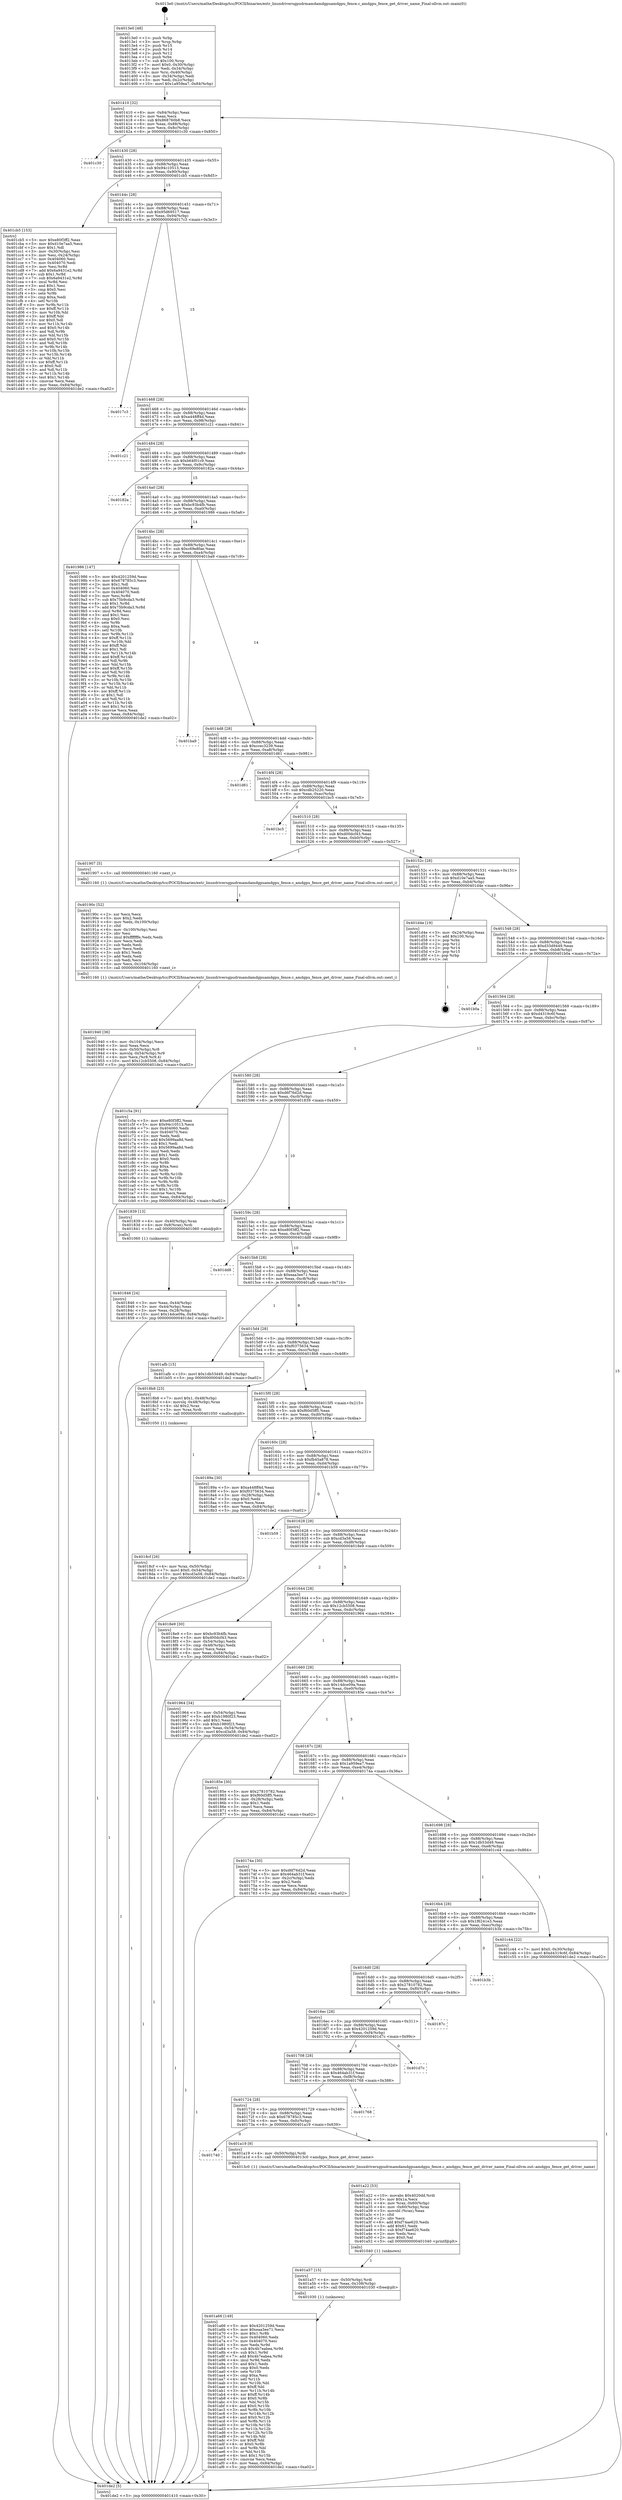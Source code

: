 digraph "0x4013e0" {
  label = "0x4013e0 (/mnt/c/Users/mathe/Desktop/tcc/POCII/binaries/extr_linuxdriversgpudrmamdamdgpuamdgpu_fence.c_amdgpu_fence_get_driver_name_Final-ollvm.out::main(0))"
  labelloc = "t"
  node[shape=record]

  Entry [label="",width=0.3,height=0.3,shape=circle,fillcolor=black,style=filled]
  "0x401410" [label="{
     0x401410 [32]\l
     | [instrs]\l
     &nbsp;&nbsp;0x401410 \<+6\>: mov -0x84(%rbp),%eax\l
     &nbsp;&nbsp;0x401416 \<+2\>: mov %eax,%ecx\l
     &nbsp;&nbsp;0x401418 \<+6\>: sub $0x868760b8,%ecx\l
     &nbsp;&nbsp;0x40141e \<+6\>: mov %eax,-0x88(%rbp)\l
     &nbsp;&nbsp;0x401424 \<+6\>: mov %ecx,-0x8c(%rbp)\l
     &nbsp;&nbsp;0x40142a \<+6\>: je 0000000000401c30 \<main+0x850\>\l
  }"]
  "0x401c30" [label="{
     0x401c30\l
  }", style=dashed]
  "0x401430" [label="{
     0x401430 [28]\l
     | [instrs]\l
     &nbsp;&nbsp;0x401430 \<+5\>: jmp 0000000000401435 \<main+0x55\>\l
     &nbsp;&nbsp;0x401435 \<+6\>: mov -0x88(%rbp),%eax\l
     &nbsp;&nbsp;0x40143b \<+5\>: sub $0x94c10513,%eax\l
     &nbsp;&nbsp;0x401440 \<+6\>: mov %eax,-0x90(%rbp)\l
     &nbsp;&nbsp;0x401446 \<+6\>: je 0000000000401cb5 \<main+0x8d5\>\l
  }"]
  Exit [label="",width=0.3,height=0.3,shape=circle,fillcolor=black,style=filled,peripheries=2]
  "0x401cb5" [label="{
     0x401cb5 [153]\l
     | [instrs]\l
     &nbsp;&nbsp;0x401cb5 \<+5\>: mov $0xe80f3ff2,%eax\l
     &nbsp;&nbsp;0x401cba \<+5\>: mov $0xd10e7aa5,%ecx\l
     &nbsp;&nbsp;0x401cbf \<+2\>: mov $0x1,%dl\l
     &nbsp;&nbsp;0x401cc1 \<+3\>: mov -0x30(%rbp),%esi\l
     &nbsp;&nbsp;0x401cc4 \<+3\>: mov %esi,-0x24(%rbp)\l
     &nbsp;&nbsp;0x401cc7 \<+7\>: mov 0x404060,%esi\l
     &nbsp;&nbsp;0x401cce \<+7\>: mov 0x404070,%edi\l
     &nbsp;&nbsp;0x401cd5 \<+3\>: mov %esi,%r8d\l
     &nbsp;&nbsp;0x401cd8 \<+7\>: add $0x6a9431e2,%r8d\l
     &nbsp;&nbsp;0x401cdf \<+4\>: sub $0x1,%r8d\l
     &nbsp;&nbsp;0x401ce3 \<+7\>: sub $0x6a9431e2,%r8d\l
     &nbsp;&nbsp;0x401cea \<+4\>: imul %r8d,%esi\l
     &nbsp;&nbsp;0x401cee \<+3\>: and $0x1,%esi\l
     &nbsp;&nbsp;0x401cf1 \<+3\>: cmp $0x0,%esi\l
     &nbsp;&nbsp;0x401cf4 \<+4\>: sete %r9b\l
     &nbsp;&nbsp;0x401cf8 \<+3\>: cmp $0xa,%edi\l
     &nbsp;&nbsp;0x401cfb \<+4\>: setl %r10b\l
     &nbsp;&nbsp;0x401cff \<+3\>: mov %r9b,%r11b\l
     &nbsp;&nbsp;0x401d02 \<+4\>: xor $0xff,%r11b\l
     &nbsp;&nbsp;0x401d06 \<+3\>: mov %r10b,%bl\l
     &nbsp;&nbsp;0x401d09 \<+3\>: xor $0xff,%bl\l
     &nbsp;&nbsp;0x401d0c \<+3\>: xor $0x0,%dl\l
     &nbsp;&nbsp;0x401d0f \<+3\>: mov %r11b,%r14b\l
     &nbsp;&nbsp;0x401d12 \<+4\>: and $0x0,%r14b\l
     &nbsp;&nbsp;0x401d16 \<+3\>: and %dl,%r9b\l
     &nbsp;&nbsp;0x401d19 \<+3\>: mov %bl,%r15b\l
     &nbsp;&nbsp;0x401d1c \<+4\>: and $0x0,%r15b\l
     &nbsp;&nbsp;0x401d20 \<+3\>: and %dl,%r10b\l
     &nbsp;&nbsp;0x401d23 \<+3\>: or %r9b,%r14b\l
     &nbsp;&nbsp;0x401d26 \<+3\>: or %r10b,%r15b\l
     &nbsp;&nbsp;0x401d29 \<+3\>: xor %r15b,%r14b\l
     &nbsp;&nbsp;0x401d2c \<+3\>: or %bl,%r11b\l
     &nbsp;&nbsp;0x401d2f \<+4\>: xor $0xff,%r11b\l
     &nbsp;&nbsp;0x401d33 \<+3\>: or $0x0,%dl\l
     &nbsp;&nbsp;0x401d36 \<+3\>: and %dl,%r11b\l
     &nbsp;&nbsp;0x401d39 \<+3\>: or %r11b,%r14b\l
     &nbsp;&nbsp;0x401d3c \<+4\>: test $0x1,%r14b\l
     &nbsp;&nbsp;0x401d40 \<+3\>: cmovne %ecx,%eax\l
     &nbsp;&nbsp;0x401d43 \<+6\>: mov %eax,-0x84(%rbp)\l
     &nbsp;&nbsp;0x401d49 \<+5\>: jmp 0000000000401de2 \<main+0xa02\>\l
  }"]
  "0x40144c" [label="{
     0x40144c [28]\l
     | [instrs]\l
     &nbsp;&nbsp;0x40144c \<+5\>: jmp 0000000000401451 \<main+0x71\>\l
     &nbsp;&nbsp;0x401451 \<+6\>: mov -0x88(%rbp),%eax\l
     &nbsp;&nbsp;0x401457 \<+5\>: sub $0x95d69517,%eax\l
     &nbsp;&nbsp;0x40145c \<+6\>: mov %eax,-0x94(%rbp)\l
     &nbsp;&nbsp;0x401462 \<+6\>: je 00000000004017c3 \<main+0x3e3\>\l
  }"]
  "0x401a66" [label="{
     0x401a66 [149]\l
     | [instrs]\l
     &nbsp;&nbsp;0x401a66 \<+5\>: mov $0x4201259d,%eax\l
     &nbsp;&nbsp;0x401a6b \<+5\>: mov $0xeaa3ee71,%ecx\l
     &nbsp;&nbsp;0x401a70 \<+3\>: mov $0x1,%r8b\l
     &nbsp;&nbsp;0x401a73 \<+7\>: mov 0x404060,%edx\l
     &nbsp;&nbsp;0x401a7a \<+7\>: mov 0x404070,%esi\l
     &nbsp;&nbsp;0x401a81 \<+3\>: mov %edx,%r9d\l
     &nbsp;&nbsp;0x401a84 \<+7\>: sub $0x4b7eabea,%r9d\l
     &nbsp;&nbsp;0x401a8b \<+4\>: sub $0x1,%r9d\l
     &nbsp;&nbsp;0x401a8f \<+7\>: add $0x4b7eabea,%r9d\l
     &nbsp;&nbsp;0x401a96 \<+4\>: imul %r9d,%edx\l
     &nbsp;&nbsp;0x401a9a \<+3\>: and $0x1,%edx\l
     &nbsp;&nbsp;0x401a9d \<+3\>: cmp $0x0,%edx\l
     &nbsp;&nbsp;0x401aa0 \<+4\>: sete %r10b\l
     &nbsp;&nbsp;0x401aa4 \<+3\>: cmp $0xa,%esi\l
     &nbsp;&nbsp;0x401aa7 \<+4\>: setl %r11b\l
     &nbsp;&nbsp;0x401aab \<+3\>: mov %r10b,%bl\l
     &nbsp;&nbsp;0x401aae \<+3\>: xor $0xff,%bl\l
     &nbsp;&nbsp;0x401ab1 \<+3\>: mov %r11b,%r14b\l
     &nbsp;&nbsp;0x401ab4 \<+4\>: xor $0xff,%r14b\l
     &nbsp;&nbsp;0x401ab8 \<+4\>: xor $0x0,%r8b\l
     &nbsp;&nbsp;0x401abc \<+3\>: mov %bl,%r15b\l
     &nbsp;&nbsp;0x401abf \<+4\>: and $0x0,%r15b\l
     &nbsp;&nbsp;0x401ac3 \<+3\>: and %r8b,%r10b\l
     &nbsp;&nbsp;0x401ac6 \<+3\>: mov %r14b,%r12b\l
     &nbsp;&nbsp;0x401ac9 \<+4\>: and $0x0,%r12b\l
     &nbsp;&nbsp;0x401acd \<+3\>: and %r8b,%r11b\l
     &nbsp;&nbsp;0x401ad0 \<+3\>: or %r10b,%r15b\l
     &nbsp;&nbsp;0x401ad3 \<+3\>: or %r11b,%r12b\l
     &nbsp;&nbsp;0x401ad6 \<+3\>: xor %r12b,%r15b\l
     &nbsp;&nbsp;0x401ad9 \<+3\>: or %r14b,%bl\l
     &nbsp;&nbsp;0x401adc \<+3\>: xor $0xff,%bl\l
     &nbsp;&nbsp;0x401adf \<+4\>: or $0x0,%r8b\l
     &nbsp;&nbsp;0x401ae3 \<+3\>: and %r8b,%bl\l
     &nbsp;&nbsp;0x401ae6 \<+3\>: or %bl,%r15b\l
     &nbsp;&nbsp;0x401ae9 \<+4\>: test $0x1,%r15b\l
     &nbsp;&nbsp;0x401aed \<+3\>: cmovne %ecx,%eax\l
     &nbsp;&nbsp;0x401af0 \<+6\>: mov %eax,-0x84(%rbp)\l
     &nbsp;&nbsp;0x401af6 \<+5\>: jmp 0000000000401de2 \<main+0xa02\>\l
  }"]
  "0x4017c3" [label="{
     0x4017c3\l
  }", style=dashed]
  "0x401468" [label="{
     0x401468 [28]\l
     | [instrs]\l
     &nbsp;&nbsp;0x401468 \<+5\>: jmp 000000000040146d \<main+0x8d\>\l
     &nbsp;&nbsp;0x40146d \<+6\>: mov -0x88(%rbp),%eax\l
     &nbsp;&nbsp;0x401473 \<+5\>: sub $0xa448ff4d,%eax\l
     &nbsp;&nbsp;0x401478 \<+6\>: mov %eax,-0x98(%rbp)\l
     &nbsp;&nbsp;0x40147e \<+6\>: je 0000000000401c21 \<main+0x841\>\l
  }"]
  "0x401a57" [label="{
     0x401a57 [15]\l
     | [instrs]\l
     &nbsp;&nbsp;0x401a57 \<+4\>: mov -0x50(%rbp),%rdi\l
     &nbsp;&nbsp;0x401a5b \<+6\>: mov %eax,-0x108(%rbp)\l
     &nbsp;&nbsp;0x401a61 \<+5\>: call 0000000000401030 \<free@plt\>\l
     | [calls]\l
     &nbsp;&nbsp;0x401030 \{1\} (unknown)\l
  }"]
  "0x401c21" [label="{
     0x401c21\l
  }", style=dashed]
  "0x401484" [label="{
     0x401484 [28]\l
     | [instrs]\l
     &nbsp;&nbsp;0x401484 \<+5\>: jmp 0000000000401489 \<main+0xa9\>\l
     &nbsp;&nbsp;0x401489 \<+6\>: mov -0x88(%rbp),%eax\l
     &nbsp;&nbsp;0x40148f \<+5\>: sub $0xb64f01c9,%eax\l
     &nbsp;&nbsp;0x401494 \<+6\>: mov %eax,-0x9c(%rbp)\l
     &nbsp;&nbsp;0x40149a \<+6\>: je 000000000040182a \<main+0x44a\>\l
  }"]
  "0x401a22" [label="{
     0x401a22 [53]\l
     | [instrs]\l
     &nbsp;&nbsp;0x401a22 \<+10\>: movabs $0x4020dd,%rdi\l
     &nbsp;&nbsp;0x401a2c \<+5\>: mov $0x1a,%ecx\l
     &nbsp;&nbsp;0x401a31 \<+4\>: mov %rax,-0x60(%rbp)\l
     &nbsp;&nbsp;0x401a35 \<+4\>: mov -0x60(%rbp),%rax\l
     &nbsp;&nbsp;0x401a39 \<+3\>: movsbl (%rax),%eax\l
     &nbsp;&nbsp;0x401a3c \<+1\>: cltd\l
     &nbsp;&nbsp;0x401a3d \<+2\>: idiv %ecx\l
     &nbsp;&nbsp;0x401a3f \<+6\>: add $0xf74ae620,%edx\l
     &nbsp;&nbsp;0x401a45 \<+3\>: add $0x61,%edx\l
     &nbsp;&nbsp;0x401a48 \<+6\>: sub $0xf74ae620,%edx\l
     &nbsp;&nbsp;0x401a4e \<+2\>: mov %edx,%esi\l
     &nbsp;&nbsp;0x401a50 \<+2\>: mov $0x0,%al\l
     &nbsp;&nbsp;0x401a52 \<+5\>: call 0000000000401040 \<printf@plt\>\l
     | [calls]\l
     &nbsp;&nbsp;0x401040 \{1\} (unknown)\l
  }"]
  "0x40182a" [label="{
     0x40182a\l
  }", style=dashed]
  "0x4014a0" [label="{
     0x4014a0 [28]\l
     | [instrs]\l
     &nbsp;&nbsp;0x4014a0 \<+5\>: jmp 00000000004014a5 \<main+0xc5\>\l
     &nbsp;&nbsp;0x4014a5 \<+6\>: mov -0x88(%rbp),%eax\l
     &nbsp;&nbsp;0x4014ab \<+5\>: sub $0xbc93b4fb,%eax\l
     &nbsp;&nbsp;0x4014b0 \<+6\>: mov %eax,-0xa0(%rbp)\l
     &nbsp;&nbsp;0x4014b6 \<+6\>: je 0000000000401986 \<main+0x5a6\>\l
  }"]
  "0x401740" [label="{
     0x401740\l
  }", style=dashed]
  "0x401986" [label="{
     0x401986 [147]\l
     | [instrs]\l
     &nbsp;&nbsp;0x401986 \<+5\>: mov $0x4201259d,%eax\l
     &nbsp;&nbsp;0x40198b \<+5\>: mov $0x678785c3,%ecx\l
     &nbsp;&nbsp;0x401990 \<+2\>: mov $0x1,%dl\l
     &nbsp;&nbsp;0x401992 \<+7\>: mov 0x404060,%esi\l
     &nbsp;&nbsp;0x401999 \<+7\>: mov 0x404070,%edi\l
     &nbsp;&nbsp;0x4019a0 \<+3\>: mov %esi,%r8d\l
     &nbsp;&nbsp;0x4019a3 \<+7\>: sub $0x75b9cda3,%r8d\l
     &nbsp;&nbsp;0x4019aa \<+4\>: sub $0x1,%r8d\l
     &nbsp;&nbsp;0x4019ae \<+7\>: add $0x75b9cda3,%r8d\l
     &nbsp;&nbsp;0x4019b5 \<+4\>: imul %r8d,%esi\l
     &nbsp;&nbsp;0x4019b9 \<+3\>: and $0x1,%esi\l
     &nbsp;&nbsp;0x4019bc \<+3\>: cmp $0x0,%esi\l
     &nbsp;&nbsp;0x4019bf \<+4\>: sete %r9b\l
     &nbsp;&nbsp;0x4019c3 \<+3\>: cmp $0xa,%edi\l
     &nbsp;&nbsp;0x4019c6 \<+4\>: setl %r10b\l
     &nbsp;&nbsp;0x4019ca \<+3\>: mov %r9b,%r11b\l
     &nbsp;&nbsp;0x4019cd \<+4\>: xor $0xff,%r11b\l
     &nbsp;&nbsp;0x4019d1 \<+3\>: mov %r10b,%bl\l
     &nbsp;&nbsp;0x4019d4 \<+3\>: xor $0xff,%bl\l
     &nbsp;&nbsp;0x4019d7 \<+3\>: xor $0x1,%dl\l
     &nbsp;&nbsp;0x4019da \<+3\>: mov %r11b,%r14b\l
     &nbsp;&nbsp;0x4019dd \<+4\>: and $0xff,%r14b\l
     &nbsp;&nbsp;0x4019e1 \<+3\>: and %dl,%r9b\l
     &nbsp;&nbsp;0x4019e4 \<+3\>: mov %bl,%r15b\l
     &nbsp;&nbsp;0x4019e7 \<+4\>: and $0xff,%r15b\l
     &nbsp;&nbsp;0x4019eb \<+3\>: and %dl,%r10b\l
     &nbsp;&nbsp;0x4019ee \<+3\>: or %r9b,%r14b\l
     &nbsp;&nbsp;0x4019f1 \<+3\>: or %r10b,%r15b\l
     &nbsp;&nbsp;0x4019f4 \<+3\>: xor %r15b,%r14b\l
     &nbsp;&nbsp;0x4019f7 \<+3\>: or %bl,%r11b\l
     &nbsp;&nbsp;0x4019fa \<+4\>: xor $0xff,%r11b\l
     &nbsp;&nbsp;0x4019fe \<+3\>: or $0x1,%dl\l
     &nbsp;&nbsp;0x401a01 \<+3\>: and %dl,%r11b\l
     &nbsp;&nbsp;0x401a04 \<+3\>: or %r11b,%r14b\l
     &nbsp;&nbsp;0x401a07 \<+4\>: test $0x1,%r14b\l
     &nbsp;&nbsp;0x401a0b \<+3\>: cmovne %ecx,%eax\l
     &nbsp;&nbsp;0x401a0e \<+6\>: mov %eax,-0x84(%rbp)\l
     &nbsp;&nbsp;0x401a14 \<+5\>: jmp 0000000000401de2 \<main+0xa02\>\l
  }"]
  "0x4014bc" [label="{
     0x4014bc [28]\l
     | [instrs]\l
     &nbsp;&nbsp;0x4014bc \<+5\>: jmp 00000000004014c1 \<main+0xe1\>\l
     &nbsp;&nbsp;0x4014c1 \<+6\>: mov -0x88(%rbp),%eax\l
     &nbsp;&nbsp;0x4014c7 \<+5\>: sub $0xc69e8fae,%eax\l
     &nbsp;&nbsp;0x4014cc \<+6\>: mov %eax,-0xa4(%rbp)\l
     &nbsp;&nbsp;0x4014d2 \<+6\>: je 0000000000401ba9 \<main+0x7c9\>\l
  }"]
  "0x401a19" [label="{
     0x401a19 [9]\l
     | [instrs]\l
     &nbsp;&nbsp;0x401a19 \<+4\>: mov -0x50(%rbp),%rdi\l
     &nbsp;&nbsp;0x401a1d \<+5\>: call 00000000004013c0 \<amdgpu_fence_get_driver_name\>\l
     | [calls]\l
     &nbsp;&nbsp;0x4013c0 \{1\} (/mnt/c/Users/mathe/Desktop/tcc/POCII/binaries/extr_linuxdriversgpudrmamdamdgpuamdgpu_fence.c_amdgpu_fence_get_driver_name_Final-ollvm.out::amdgpu_fence_get_driver_name)\l
  }"]
  "0x401ba9" [label="{
     0x401ba9\l
  }", style=dashed]
  "0x4014d8" [label="{
     0x4014d8 [28]\l
     | [instrs]\l
     &nbsp;&nbsp;0x4014d8 \<+5\>: jmp 00000000004014dd \<main+0xfd\>\l
     &nbsp;&nbsp;0x4014dd \<+6\>: mov -0x88(%rbp),%eax\l
     &nbsp;&nbsp;0x4014e3 \<+5\>: sub $0xccec3239,%eax\l
     &nbsp;&nbsp;0x4014e8 \<+6\>: mov %eax,-0xa8(%rbp)\l
     &nbsp;&nbsp;0x4014ee \<+6\>: je 0000000000401d61 \<main+0x981\>\l
  }"]
  "0x401724" [label="{
     0x401724 [28]\l
     | [instrs]\l
     &nbsp;&nbsp;0x401724 \<+5\>: jmp 0000000000401729 \<main+0x349\>\l
     &nbsp;&nbsp;0x401729 \<+6\>: mov -0x88(%rbp),%eax\l
     &nbsp;&nbsp;0x40172f \<+5\>: sub $0x678785c3,%eax\l
     &nbsp;&nbsp;0x401734 \<+6\>: mov %eax,-0xfc(%rbp)\l
     &nbsp;&nbsp;0x40173a \<+6\>: je 0000000000401a19 \<main+0x639\>\l
  }"]
  "0x401d61" [label="{
     0x401d61\l
  }", style=dashed]
  "0x4014f4" [label="{
     0x4014f4 [28]\l
     | [instrs]\l
     &nbsp;&nbsp;0x4014f4 \<+5\>: jmp 00000000004014f9 \<main+0x119\>\l
     &nbsp;&nbsp;0x4014f9 \<+6\>: mov -0x88(%rbp),%eax\l
     &nbsp;&nbsp;0x4014ff \<+5\>: sub $0xcdb25220,%eax\l
     &nbsp;&nbsp;0x401504 \<+6\>: mov %eax,-0xac(%rbp)\l
     &nbsp;&nbsp;0x40150a \<+6\>: je 0000000000401bc5 \<main+0x7e5\>\l
  }"]
  "0x401768" [label="{
     0x401768\l
  }", style=dashed]
  "0x401bc5" [label="{
     0x401bc5\l
  }", style=dashed]
  "0x401510" [label="{
     0x401510 [28]\l
     | [instrs]\l
     &nbsp;&nbsp;0x401510 \<+5\>: jmp 0000000000401515 \<main+0x135\>\l
     &nbsp;&nbsp;0x401515 \<+6\>: mov -0x88(%rbp),%eax\l
     &nbsp;&nbsp;0x40151b \<+5\>: sub $0xd00dcf43,%eax\l
     &nbsp;&nbsp;0x401520 \<+6\>: mov %eax,-0xb0(%rbp)\l
     &nbsp;&nbsp;0x401526 \<+6\>: je 0000000000401907 \<main+0x527\>\l
  }"]
  "0x401708" [label="{
     0x401708 [28]\l
     | [instrs]\l
     &nbsp;&nbsp;0x401708 \<+5\>: jmp 000000000040170d \<main+0x32d\>\l
     &nbsp;&nbsp;0x40170d \<+6\>: mov -0x88(%rbp),%eax\l
     &nbsp;&nbsp;0x401713 \<+5\>: sub $0x464ab31f,%eax\l
     &nbsp;&nbsp;0x401718 \<+6\>: mov %eax,-0xf8(%rbp)\l
     &nbsp;&nbsp;0x40171e \<+6\>: je 0000000000401768 \<main+0x388\>\l
  }"]
  "0x401907" [label="{
     0x401907 [5]\l
     | [instrs]\l
     &nbsp;&nbsp;0x401907 \<+5\>: call 0000000000401160 \<next_i\>\l
     | [calls]\l
     &nbsp;&nbsp;0x401160 \{1\} (/mnt/c/Users/mathe/Desktop/tcc/POCII/binaries/extr_linuxdriversgpudrmamdamdgpuamdgpu_fence.c_amdgpu_fence_get_driver_name_Final-ollvm.out::next_i)\l
  }"]
  "0x40152c" [label="{
     0x40152c [28]\l
     | [instrs]\l
     &nbsp;&nbsp;0x40152c \<+5\>: jmp 0000000000401531 \<main+0x151\>\l
     &nbsp;&nbsp;0x401531 \<+6\>: mov -0x88(%rbp),%eax\l
     &nbsp;&nbsp;0x401537 \<+5\>: sub $0xd10e7aa5,%eax\l
     &nbsp;&nbsp;0x40153c \<+6\>: mov %eax,-0xb4(%rbp)\l
     &nbsp;&nbsp;0x401542 \<+6\>: je 0000000000401d4e \<main+0x96e\>\l
  }"]
  "0x401d7c" [label="{
     0x401d7c\l
  }", style=dashed]
  "0x401d4e" [label="{
     0x401d4e [19]\l
     | [instrs]\l
     &nbsp;&nbsp;0x401d4e \<+3\>: mov -0x24(%rbp),%eax\l
     &nbsp;&nbsp;0x401d51 \<+7\>: add $0x100,%rsp\l
     &nbsp;&nbsp;0x401d58 \<+1\>: pop %rbx\l
     &nbsp;&nbsp;0x401d59 \<+2\>: pop %r12\l
     &nbsp;&nbsp;0x401d5b \<+2\>: pop %r14\l
     &nbsp;&nbsp;0x401d5d \<+2\>: pop %r15\l
     &nbsp;&nbsp;0x401d5f \<+1\>: pop %rbp\l
     &nbsp;&nbsp;0x401d60 \<+1\>: ret\l
  }"]
  "0x401548" [label="{
     0x401548 [28]\l
     | [instrs]\l
     &nbsp;&nbsp;0x401548 \<+5\>: jmp 000000000040154d \<main+0x16d\>\l
     &nbsp;&nbsp;0x40154d \<+6\>: mov -0x88(%rbp),%eax\l
     &nbsp;&nbsp;0x401553 \<+5\>: sub $0xd33d9449,%eax\l
     &nbsp;&nbsp;0x401558 \<+6\>: mov %eax,-0xb8(%rbp)\l
     &nbsp;&nbsp;0x40155e \<+6\>: je 0000000000401b0a \<main+0x72a\>\l
  }"]
  "0x4016ec" [label="{
     0x4016ec [28]\l
     | [instrs]\l
     &nbsp;&nbsp;0x4016ec \<+5\>: jmp 00000000004016f1 \<main+0x311\>\l
     &nbsp;&nbsp;0x4016f1 \<+6\>: mov -0x88(%rbp),%eax\l
     &nbsp;&nbsp;0x4016f7 \<+5\>: sub $0x4201259d,%eax\l
     &nbsp;&nbsp;0x4016fc \<+6\>: mov %eax,-0xf4(%rbp)\l
     &nbsp;&nbsp;0x401702 \<+6\>: je 0000000000401d7c \<main+0x99c\>\l
  }"]
  "0x401b0a" [label="{
     0x401b0a\l
  }", style=dashed]
  "0x401564" [label="{
     0x401564 [28]\l
     | [instrs]\l
     &nbsp;&nbsp;0x401564 \<+5\>: jmp 0000000000401569 \<main+0x189\>\l
     &nbsp;&nbsp;0x401569 \<+6\>: mov -0x88(%rbp),%eax\l
     &nbsp;&nbsp;0x40156f \<+5\>: sub $0xd4319c6f,%eax\l
     &nbsp;&nbsp;0x401574 \<+6\>: mov %eax,-0xbc(%rbp)\l
     &nbsp;&nbsp;0x40157a \<+6\>: je 0000000000401c5a \<main+0x87a\>\l
  }"]
  "0x40187c" [label="{
     0x40187c\l
  }", style=dashed]
  "0x401c5a" [label="{
     0x401c5a [91]\l
     | [instrs]\l
     &nbsp;&nbsp;0x401c5a \<+5\>: mov $0xe80f3ff2,%eax\l
     &nbsp;&nbsp;0x401c5f \<+5\>: mov $0x94c10513,%ecx\l
     &nbsp;&nbsp;0x401c64 \<+7\>: mov 0x404060,%edx\l
     &nbsp;&nbsp;0x401c6b \<+7\>: mov 0x404070,%esi\l
     &nbsp;&nbsp;0x401c72 \<+2\>: mov %edx,%edi\l
     &nbsp;&nbsp;0x401c74 \<+6\>: add $0x5699aa8d,%edi\l
     &nbsp;&nbsp;0x401c7a \<+3\>: sub $0x1,%edi\l
     &nbsp;&nbsp;0x401c7d \<+6\>: sub $0x5699aa8d,%edi\l
     &nbsp;&nbsp;0x401c83 \<+3\>: imul %edi,%edx\l
     &nbsp;&nbsp;0x401c86 \<+3\>: and $0x1,%edx\l
     &nbsp;&nbsp;0x401c89 \<+3\>: cmp $0x0,%edx\l
     &nbsp;&nbsp;0x401c8c \<+4\>: sete %r8b\l
     &nbsp;&nbsp;0x401c90 \<+3\>: cmp $0xa,%esi\l
     &nbsp;&nbsp;0x401c93 \<+4\>: setl %r9b\l
     &nbsp;&nbsp;0x401c97 \<+3\>: mov %r8b,%r10b\l
     &nbsp;&nbsp;0x401c9a \<+3\>: and %r9b,%r10b\l
     &nbsp;&nbsp;0x401c9d \<+3\>: xor %r9b,%r8b\l
     &nbsp;&nbsp;0x401ca0 \<+3\>: or %r8b,%r10b\l
     &nbsp;&nbsp;0x401ca3 \<+4\>: test $0x1,%r10b\l
     &nbsp;&nbsp;0x401ca7 \<+3\>: cmovne %ecx,%eax\l
     &nbsp;&nbsp;0x401caa \<+6\>: mov %eax,-0x84(%rbp)\l
     &nbsp;&nbsp;0x401cb0 \<+5\>: jmp 0000000000401de2 \<main+0xa02\>\l
  }"]
  "0x401580" [label="{
     0x401580 [28]\l
     | [instrs]\l
     &nbsp;&nbsp;0x401580 \<+5\>: jmp 0000000000401585 \<main+0x1a5\>\l
     &nbsp;&nbsp;0x401585 \<+6\>: mov -0x88(%rbp),%eax\l
     &nbsp;&nbsp;0x40158b \<+5\>: sub $0xd6f76d2d,%eax\l
     &nbsp;&nbsp;0x401590 \<+6\>: mov %eax,-0xc0(%rbp)\l
     &nbsp;&nbsp;0x401596 \<+6\>: je 0000000000401839 \<main+0x459\>\l
  }"]
  "0x4016d0" [label="{
     0x4016d0 [28]\l
     | [instrs]\l
     &nbsp;&nbsp;0x4016d0 \<+5\>: jmp 00000000004016d5 \<main+0x2f5\>\l
     &nbsp;&nbsp;0x4016d5 \<+6\>: mov -0x88(%rbp),%eax\l
     &nbsp;&nbsp;0x4016db \<+5\>: sub $0x27810782,%eax\l
     &nbsp;&nbsp;0x4016e0 \<+6\>: mov %eax,-0xf0(%rbp)\l
     &nbsp;&nbsp;0x4016e6 \<+6\>: je 000000000040187c \<main+0x49c\>\l
  }"]
  "0x401839" [label="{
     0x401839 [13]\l
     | [instrs]\l
     &nbsp;&nbsp;0x401839 \<+4\>: mov -0x40(%rbp),%rax\l
     &nbsp;&nbsp;0x40183d \<+4\>: mov 0x8(%rax),%rdi\l
     &nbsp;&nbsp;0x401841 \<+5\>: call 0000000000401060 \<atoi@plt\>\l
     | [calls]\l
     &nbsp;&nbsp;0x401060 \{1\} (unknown)\l
  }"]
  "0x40159c" [label="{
     0x40159c [28]\l
     | [instrs]\l
     &nbsp;&nbsp;0x40159c \<+5\>: jmp 00000000004015a1 \<main+0x1c1\>\l
     &nbsp;&nbsp;0x4015a1 \<+6\>: mov -0x88(%rbp),%eax\l
     &nbsp;&nbsp;0x4015a7 \<+5\>: sub $0xe80f3ff2,%eax\l
     &nbsp;&nbsp;0x4015ac \<+6\>: mov %eax,-0xc4(%rbp)\l
     &nbsp;&nbsp;0x4015b2 \<+6\>: je 0000000000401dd8 \<main+0x9f8\>\l
  }"]
  "0x401b3b" [label="{
     0x401b3b\l
  }", style=dashed]
  "0x401dd8" [label="{
     0x401dd8\l
  }", style=dashed]
  "0x4015b8" [label="{
     0x4015b8 [28]\l
     | [instrs]\l
     &nbsp;&nbsp;0x4015b8 \<+5\>: jmp 00000000004015bd \<main+0x1dd\>\l
     &nbsp;&nbsp;0x4015bd \<+6\>: mov -0x88(%rbp),%eax\l
     &nbsp;&nbsp;0x4015c3 \<+5\>: sub $0xeaa3ee71,%eax\l
     &nbsp;&nbsp;0x4015c8 \<+6\>: mov %eax,-0xc8(%rbp)\l
     &nbsp;&nbsp;0x4015ce \<+6\>: je 0000000000401afb \<main+0x71b\>\l
  }"]
  "0x4016b4" [label="{
     0x4016b4 [28]\l
     | [instrs]\l
     &nbsp;&nbsp;0x4016b4 \<+5\>: jmp 00000000004016b9 \<main+0x2d9\>\l
     &nbsp;&nbsp;0x4016b9 \<+6\>: mov -0x88(%rbp),%eax\l
     &nbsp;&nbsp;0x4016bf \<+5\>: sub $0x1f6241e3,%eax\l
     &nbsp;&nbsp;0x4016c4 \<+6\>: mov %eax,-0xec(%rbp)\l
     &nbsp;&nbsp;0x4016ca \<+6\>: je 0000000000401b3b \<main+0x75b\>\l
  }"]
  "0x401afb" [label="{
     0x401afb [15]\l
     | [instrs]\l
     &nbsp;&nbsp;0x401afb \<+10\>: movl $0x1db53d49,-0x84(%rbp)\l
     &nbsp;&nbsp;0x401b05 \<+5\>: jmp 0000000000401de2 \<main+0xa02\>\l
  }"]
  "0x4015d4" [label="{
     0x4015d4 [28]\l
     | [instrs]\l
     &nbsp;&nbsp;0x4015d4 \<+5\>: jmp 00000000004015d9 \<main+0x1f9\>\l
     &nbsp;&nbsp;0x4015d9 \<+6\>: mov -0x88(%rbp),%eax\l
     &nbsp;&nbsp;0x4015df \<+5\>: sub $0xf0375634,%eax\l
     &nbsp;&nbsp;0x4015e4 \<+6\>: mov %eax,-0xcc(%rbp)\l
     &nbsp;&nbsp;0x4015ea \<+6\>: je 00000000004018b8 \<main+0x4d8\>\l
  }"]
  "0x401c44" [label="{
     0x401c44 [22]\l
     | [instrs]\l
     &nbsp;&nbsp;0x401c44 \<+7\>: movl $0x0,-0x30(%rbp)\l
     &nbsp;&nbsp;0x401c4b \<+10\>: movl $0xd4319c6f,-0x84(%rbp)\l
     &nbsp;&nbsp;0x401c55 \<+5\>: jmp 0000000000401de2 \<main+0xa02\>\l
  }"]
  "0x4018b8" [label="{
     0x4018b8 [23]\l
     | [instrs]\l
     &nbsp;&nbsp;0x4018b8 \<+7\>: movl $0x1,-0x48(%rbp)\l
     &nbsp;&nbsp;0x4018bf \<+4\>: movslq -0x48(%rbp),%rax\l
     &nbsp;&nbsp;0x4018c3 \<+4\>: shl $0x2,%rax\l
     &nbsp;&nbsp;0x4018c7 \<+3\>: mov %rax,%rdi\l
     &nbsp;&nbsp;0x4018ca \<+5\>: call 0000000000401050 \<malloc@plt\>\l
     | [calls]\l
     &nbsp;&nbsp;0x401050 \{1\} (unknown)\l
  }"]
  "0x4015f0" [label="{
     0x4015f0 [28]\l
     | [instrs]\l
     &nbsp;&nbsp;0x4015f0 \<+5\>: jmp 00000000004015f5 \<main+0x215\>\l
     &nbsp;&nbsp;0x4015f5 \<+6\>: mov -0x88(%rbp),%eax\l
     &nbsp;&nbsp;0x4015fb \<+5\>: sub $0xf60d5ff5,%eax\l
     &nbsp;&nbsp;0x401600 \<+6\>: mov %eax,-0xd0(%rbp)\l
     &nbsp;&nbsp;0x401606 \<+6\>: je 000000000040189a \<main+0x4ba\>\l
  }"]
  "0x401940" [label="{
     0x401940 [36]\l
     | [instrs]\l
     &nbsp;&nbsp;0x401940 \<+6\>: mov -0x104(%rbp),%ecx\l
     &nbsp;&nbsp;0x401946 \<+3\>: imul %eax,%ecx\l
     &nbsp;&nbsp;0x401949 \<+4\>: mov -0x50(%rbp),%r8\l
     &nbsp;&nbsp;0x40194d \<+4\>: movslq -0x54(%rbp),%r9\l
     &nbsp;&nbsp;0x401951 \<+4\>: mov %ecx,(%r8,%r9,4)\l
     &nbsp;&nbsp;0x401955 \<+10\>: movl $0x12cb5508,-0x84(%rbp)\l
     &nbsp;&nbsp;0x40195f \<+5\>: jmp 0000000000401de2 \<main+0xa02\>\l
  }"]
  "0x40189a" [label="{
     0x40189a [30]\l
     | [instrs]\l
     &nbsp;&nbsp;0x40189a \<+5\>: mov $0xa448ff4d,%eax\l
     &nbsp;&nbsp;0x40189f \<+5\>: mov $0xf0375634,%ecx\l
     &nbsp;&nbsp;0x4018a4 \<+3\>: mov -0x28(%rbp),%edx\l
     &nbsp;&nbsp;0x4018a7 \<+3\>: cmp $0x0,%edx\l
     &nbsp;&nbsp;0x4018aa \<+3\>: cmove %ecx,%eax\l
     &nbsp;&nbsp;0x4018ad \<+6\>: mov %eax,-0x84(%rbp)\l
     &nbsp;&nbsp;0x4018b3 \<+5\>: jmp 0000000000401de2 \<main+0xa02\>\l
  }"]
  "0x40160c" [label="{
     0x40160c [28]\l
     | [instrs]\l
     &nbsp;&nbsp;0x40160c \<+5\>: jmp 0000000000401611 \<main+0x231\>\l
     &nbsp;&nbsp;0x401611 \<+6\>: mov -0x88(%rbp),%eax\l
     &nbsp;&nbsp;0x401617 \<+5\>: sub $0xfb45a878,%eax\l
     &nbsp;&nbsp;0x40161c \<+6\>: mov %eax,-0xd4(%rbp)\l
     &nbsp;&nbsp;0x401622 \<+6\>: je 0000000000401b59 \<main+0x779\>\l
  }"]
  "0x40190c" [label="{
     0x40190c [52]\l
     | [instrs]\l
     &nbsp;&nbsp;0x40190c \<+2\>: xor %ecx,%ecx\l
     &nbsp;&nbsp;0x40190e \<+5\>: mov $0x2,%edx\l
     &nbsp;&nbsp;0x401913 \<+6\>: mov %edx,-0x100(%rbp)\l
     &nbsp;&nbsp;0x401919 \<+1\>: cltd\l
     &nbsp;&nbsp;0x40191a \<+6\>: mov -0x100(%rbp),%esi\l
     &nbsp;&nbsp;0x401920 \<+2\>: idiv %esi\l
     &nbsp;&nbsp;0x401922 \<+6\>: imul $0xfffffffe,%edx,%edx\l
     &nbsp;&nbsp;0x401928 \<+2\>: mov %ecx,%edi\l
     &nbsp;&nbsp;0x40192a \<+2\>: sub %edx,%edi\l
     &nbsp;&nbsp;0x40192c \<+2\>: mov %ecx,%edx\l
     &nbsp;&nbsp;0x40192e \<+3\>: sub $0x1,%edx\l
     &nbsp;&nbsp;0x401931 \<+2\>: add %edx,%edi\l
     &nbsp;&nbsp;0x401933 \<+2\>: sub %edi,%ecx\l
     &nbsp;&nbsp;0x401935 \<+6\>: mov %ecx,-0x104(%rbp)\l
     &nbsp;&nbsp;0x40193b \<+5\>: call 0000000000401160 \<next_i\>\l
     | [calls]\l
     &nbsp;&nbsp;0x401160 \{1\} (/mnt/c/Users/mathe/Desktop/tcc/POCII/binaries/extr_linuxdriversgpudrmamdamdgpuamdgpu_fence.c_amdgpu_fence_get_driver_name_Final-ollvm.out::next_i)\l
  }"]
  "0x401b59" [label="{
     0x401b59\l
  }", style=dashed]
  "0x401628" [label="{
     0x401628 [28]\l
     | [instrs]\l
     &nbsp;&nbsp;0x401628 \<+5\>: jmp 000000000040162d \<main+0x24d\>\l
     &nbsp;&nbsp;0x40162d \<+6\>: mov -0x88(%rbp),%eax\l
     &nbsp;&nbsp;0x401633 \<+5\>: sub $0xcd3a58,%eax\l
     &nbsp;&nbsp;0x401638 \<+6\>: mov %eax,-0xd8(%rbp)\l
     &nbsp;&nbsp;0x40163e \<+6\>: je 00000000004018e9 \<main+0x509\>\l
  }"]
  "0x4018cf" [label="{
     0x4018cf [26]\l
     | [instrs]\l
     &nbsp;&nbsp;0x4018cf \<+4\>: mov %rax,-0x50(%rbp)\l
     &nbsp;&nbsp;0x4018d3 \<+7\>: movl $0x0,-0x54(%rbp)\l
     &nbsp;&nbsp;0x4018da \<+10\>: movl $0xcd3a58,-0x84(%rbp)\l
     &nbsp;&nbsp;0x4018e4 \<+5\>: jmp 0000000000401de2 \<main+0xa02\>\l
  }"]
  "0x4018e9" [label="{
     0x4018e9 [30]\l
     | [instrs]\l
     &nbsp;&nbsp;0x4018e9 \<+5\>: mov $0xbc93b4fb,%eax\l
     &nbsp;&nbsp;0x4018ee \<+5\>: mov $0xd00dcf43,%ecx\l
     &nbsp;&nbsp;0x4018f3 \<+3\>: mov -0x54(%rbp),%edx\l
     &nbsp;&nbsp;0x4018f6 \<+3\>: cmp -0x48(%rbp),%edx\l
     &nbsp;&nbsp;0x4018f9 \<+3\>: cmovl %ecx,%eax\l
     &nbsp;&nbsp;0x4018fc \<+6\>: mov %eax,-0x84(%rbp)\l
     &nbsp;&nbsp;0x401902 \<+5\>: jmp 0000000000401de2 \<main+0xa02\>\l
  }"]
  "0x401644" [label="{
     0x401644 [28]\l
     | [instrs]\l
     &nbsp;&nbsp;0x401644 \<+5\>: jmp 0000000000401649 \<main+0x269\>\l
     &nbsp;&nbsp;0x401649 \<+6\>: mov -0x88(%rbp),%eax\l
     &nbsp;&nbsp;0x40164f \<+5\>: sub $0x12cb5508,%eax\l
     &nbsp;&nbsp;0x401654 \<+6\>: mov %eax,-0xdc(%rbp)\l
     &nbsp;&nbsp;0x40165a \<+6\>: je 0000000000401964 \<main+0x584\>\l
  }"]
  "0x401846" [label="{
     0x401846 [24]\l
     | [instrs]\l
     &nbsp;&nbsp;0x401846 \<+3\>: mov %eax,-0x44(%rbp)\l
     &nbsp;&nbsp;0x401849 \<+3\>: mov -0x44(%rbp),%eax\l
     &nbsp;&nbsp;0x40184c \<+3\>: mov %eax,-0x28(%rbp)\l
     &nbsp;&nbsp;0x40184f \<+10\>: movl $0x14dce09a,-0x84(%rbp)\l
     &nbsp;&nbsp;0x401859 \<+5\>: jmp 0000000000401de2 \<main+0xa02\>\l
  }"]
  "0x401964" [label="{
     0x401964 [34]\l
     | [instrs]\l
     &nbsp;&nbsp;0x401964 \<+3\>: mov -0x54(%rbp),%eax\l
     &nbsp;&nbsp;0x401967 \<+5\>: add $0xb1980f23,%eax\l
     &nbsp;&nbsp;0x40196c \<+3\>: add $0x1,%eax\l
     &nbsp;&nbsp;0x40196f \<+5\>: sub $0xb1980f23,%eax\l
     &nbsp;&nbsp;0x401974 \<+3\>: mov %eax,-0x54(%rbp)\l
     &nbsp;&nbsp;0x401977 \<+10\>: movl $0xcd3a58,-0x84(%rbp)\l
     &nbsp;&nbsp;0x401981 \<+5\>: jmp 0000000000401de2 \<main+0xa02\>\l
  }"]
  "0x401660" [label="{
     0x401660 [28]\l
     | [instrs]\l
     &nbsp;&nbsp;0x401660 \<+5\>: jmp 0000000000401665 \<main+0x285\>\l
     &nbsp;&nbsp;0x401665 \<+6\>: mov -0x88(%rbp),%eax\l
     &nbsp;&nbsp;0x40166b \<+5\>: sub $0x14dce09a,%eax\l
     &nbsp;&nbsp;0x401670 \<+6\>: mov %eax,-0xe0(%rbp)\l
     &nbsp;&nbsp;0x401676 \<+6\>: je 000000000040185e \<main+0x47e\>\l
  }"]
  "0x4013e0" [label="{
     0x4013e0 [48]\l
     | [instrs]\l
     &nbsp;&nbsp;0x4013e0 \<+1\>: push %rbp\l
     &nbsp;&nbsp;0x4013e1 \<+3\>: mov %rsp,%rbp\l
     &nbsp;&nbsp;0x4013e4 \<+2\>: push %r15\l
     &nbsp;&nbsp;0x4013e6 \<+2\>: push %r14\l
     &nbsp;&nbsp;0x4013e8 \<+2\>: push %r12\l
     &nbsp;&nbsp;0x4013ea \<+1\>: push %rbx\l
     &nbsp;&nbsp;0x4013eb \<+7\>: sub $0x100,%rsp\l
     &nbsp;&nbsp;0x4013f2 \<+7\>: movl $0x0,-0x30(%rbp)\l
     &nbsp;&nbsp;0x4013f9 \<+3\>: mov %edi,-0x34(%rbp)\l
     &nbsp;&nbsp;0x4013fc \<+4\>: mov %rsi,-0x40(%rbp)\l
     &nbsp;&nbsp;0x401400 \<+3\>: mov -0x34(%rbp),%edi\l
     &nbsp;&nbsp;0x401403 \<+3\>: mov %edi,-0x2c(%rbp)\l
     &nbsp;&nbsp;0x401406 \<+10\>: movl $0x1a959ea7,-0x84(%rbp)\l
  }"]
  "0x40185e" [label="{
     0x40185e [30]\l
     | [instrs]\l
     &nbsp;&nbsp;0x40185e \<+5\>: mov $0x27810782,%eax\l
     &nbsp;&nbsp;0x401863 \<+5\>: mov $0xf60d5ff5,%ecx\l
     &nbsp;&nbsp;0x401868 \<+3\>: mov -0x28(%rbp),%edx\l
     &nbsp;&nbsp;0x40186b \<+3\>: cmp $0x1,%edx\l
     &nbsp;&nbsp;0x40186e \<+3\>: cmovl %ecx,%eax\l
     &nbsp;&nbsp;0x401871 \<+6\>: mov %eax,-0x84(%rbp)\l
     &nbsp;&nbsp;0x401877 \<+5\>: jmp 0000000000401de2 \<main+0xa02\>\l
  }"]
  "0x40167c" [label="{
     0x40167c [28]\l
     | [instrs]\l
     &nbsp;&nbsp;0x40167c \<+5\>: jmp 0000000000401681 \<main+0x2a1\>\l
     &nbsp;&nbsp;0x401681 \<+6\>: mov -0x88(%rbp),%eax\l
     &nbsp;&nbsp;0x401687 \<+5\>: sub $0x1a959ea7,%eax\l
     &nbsp;&nbsp;0x40168c \<+6\>: mov %eax,-0xe4(%rbp)\l
     &nbsp;&nbsp;0x401692 \<+6\>: je 000000000040174a \<main+0x36a\>\l
  }"]
  "0x401de2" [label="{
     0x401de2 [5]\l
     | [instrs]\l
     &nbsp;&nbsp;0x401de2 \<+5\>: jmp 0000000000401410 \<main+0x30\>\l
  }"]
  "0x40174a" [label="{
     0x40174a [30]\l
     | [instrs]\l
     &nbsp;&nbsp;0x40174a \<+5\>: mov $0xd6f76d2d,%eax\l
     &nbsp;&nbsp;0x40174f \<+5\>: mov $0x464ab31f,%ecx\l
     &nbsp;&nbsp;0x401754 \<+3\>: mov -0x2c(%rbp),%edx\l
     &nbsp;&nbsp;0x401757 \<+3\>: cmp $0x2,%edx\l
     &nbsp;&nbsp;0x40175a \<+3\>: cmovne %ecx,%eax\l
     &nbsp;&nbsp;0x40175d \<+6\>: mov %eax,-0x84(%rbp)\l
     &nbsp;&nbsp;0x401763 \<+5\>: jmp 0000000000401de2 \<main+0xa02\>\l
  }"]
  "0x401698" [label="{
     0x401698 [28]\l
     | [instrs]\l
     &nbsp;&nbsp;0x401698 \<+5\>: jmp 000000000040169d \<main+0x2bd\>\l
     &nbsp;&nbsp;0x40169d \<+6\>: mov -0x88(%rbp),%eax\l
     &nbsp;&nbsp;0x4016a3 \<+5\>: sub $0x1db53d49,%eax\l
     &nbsp;&nbsp;0x4016a8 \<+6\>: mov %eax,-0xe8(%rbp)\l
     &nbsp;&nbsp;0x4016ae \<+6\>: je 0000000000401c44 \<main+0x864\>\l
  }"]
  Entry -> "0x4013e0" [label=" 1"]
  "0x401410" -> "0x401c30" [label=" 0"]
  "0x401410" -> "0x401430" [label=" 16"]
  "0x401d4e" -> Exit [label=" 1"]
  "0x401430" -> "0x401cb5" [label=" 1"]
  "0x401430" -> "0x40144c" [label=" 15"]
  "0x401cb5" -> "0x401de2" [label=" 1"]
  "0x40144c" -> "0x4017c3" [label=" 0"]
  "0x40144c" -> "0x401468" [label=" 15"]
  "0x401c5a" -> "0x401de2" [label=" 1"]
  "0x401468" -> "0x401c21" [label=" 0"]
  "0x401468" -> "0x401484" [label=" 15"]
  "0x401c44" -> "0x401de2" [label=" 1"]
  "0x401484" -> "0x40182a" [label=" 0"]
  "0x401484" -> "0x4014a0" [label=" 15"]
  "0x401afb" -> "0x401de2" [label=" 1"]
  "0x4014a0" -> "0x401986" [label=" 1"]
  "0x4014a0" -> "0x4014bc" [label=" 14"]
  "0x401a66" -> "0x401de2" [label=" 1"]
  "0x4014bc" -> "0x401ba9" [label=" 0"]
  "0x4014bc" -> "0x4014d8" [label=" 14"]
  "0x401a57" -> "0x401a66" [label=" 1"]
  "0x4014d8" -> "0x401d61" [label=" 0"]
  "0x4014d8" -> "0x4014f4" [label=" 14"]
  "0x401a19" -> "0x401a22" [label=" 1"]
  "0x4014f4" -> "0x401bc5" [label=" 0"]
  "0x4014f4" -> "0x401510" [label=" 14"]
  "0x401724" -> "0x401740" [label=" 0"]
  "0x401510" -> "0x401907" [label=" 1"]
  "0x401510" -> "0x40152c" [label=" 13"]
  "0x401a22" -> "0x401a57" [label=" 1"]
  "0x40152c" -> "0x401d4e" [label=" 1"]
  "0x40152c" -> "0x401548" [label=" 12"]
  "0x401708" -> "0x401724" [label=" 1"]
  "0x401548" -> "0x401b0a" [label=" 0"]
  "0x401548" -> "0x401564" [label=" 12"]
  "0x401724" -> "0x401a19" [label=" 1"]
  "0x401564" -> "0x401c5a" [label=" 1"]
  "0x401564" -> "0x401580" [label=" 11"]
  "0x4016ec" -> "0x401708" [label=" 1"]
  "0x401580" -> "0x401839" [label=" 1"]
  "0x401580" -> "0x40159c" [label=" 10"]
  "0x401708" -> "0x401768" [label=" 0"]
  "0x40159c" -> "0x401dd8" [label=" 0"]
  "0x40159c" -> "0x4015b8" [label=" 10"]
  "0x4016d0" -> "0x4016ec" [label=" 1"]
  "0x4015b8" -> "0x401afb" [label=" 1"]
  "0x4015b8" -> "0x4015d4" [label=" 9"]
  "0x4016ec" -> "0x401d7c" [label=" 0"]
  "0x4015d4" -> "0x4018b8" [label=" 1"]
  "0x4015d4" -> "0x4015f0" [label=" 8"]
  "0x4016b4" -> "0x4016d0" [label=" 1"]
  "0x4015f0" -> "0x40189a" [label=" 1"]
  "0x4015f0" -> "0x40160c" [label=" 7"]
  "0x4016d0" -> "0x40187c" [label=" 0"]
  "0x40160c" -> "0x401b59" [label=" 0"]
  "0x40160c" -> "0x401628" [label=" 7"]
  "0x401698" -> "0x4016b4" [label=" 1"]
  "0x401628" -> "0x4018e9" [label=" 2"]
  "0x401628" -> "0x401644" [label=" 5"]
  "0x401698" -> "0x401c44" [label=" 1"]
  "0x401644" -> "0x401964" [label=" 1"]
  "0x401644" -> "0x401660" [label=" 4"]
  "0x4016b4" -> "0x401b3b" [label=" 0"]
  "0x401660" -> "0x40185e" [label=" 1"]
  "0x401660" -> "0x40167c" [label=" 3"]
  "0x401986" -> "0x401de2" [label=" 1"]
  "0x40167c" -> "0x40174a" [label=" 1"]
  "0x40167c" -> "0x401698" [label=" 2"]
  "0x40174a" -> "0x401de2" [label=" 1"]
  "0x4013e0" -> "0x401410" [label=" 1"]
  "0x401de2" -> "0x401410" [label=" 15"]
  "0x401839" -> "0x401846" [label=" 1"]
  "0x401846" -> "0x401de2" [label=" 1"]
  "0x40185e" -> "0x401de2" [label=" 1"]
  "0x40189a" -> "0x401de2" [label=" 1"]
  "0x4018b8" -> "0x4018cf" [label=" 1"]
  "0x4018cf" -> "0x401de2" [label=" 1"]
  "0x4018e9" -> "0x401de2" [label=" 2"]
  "0x401907" -> "0x40190c" [label=" 1"]
  "0x40190c" -> "0x401940" [label=" 1"]
  "0x401940" -> "0x401de2" [label=" 1"]
  "0x401964" -> "0x401de2" [label=" 1"]
}
